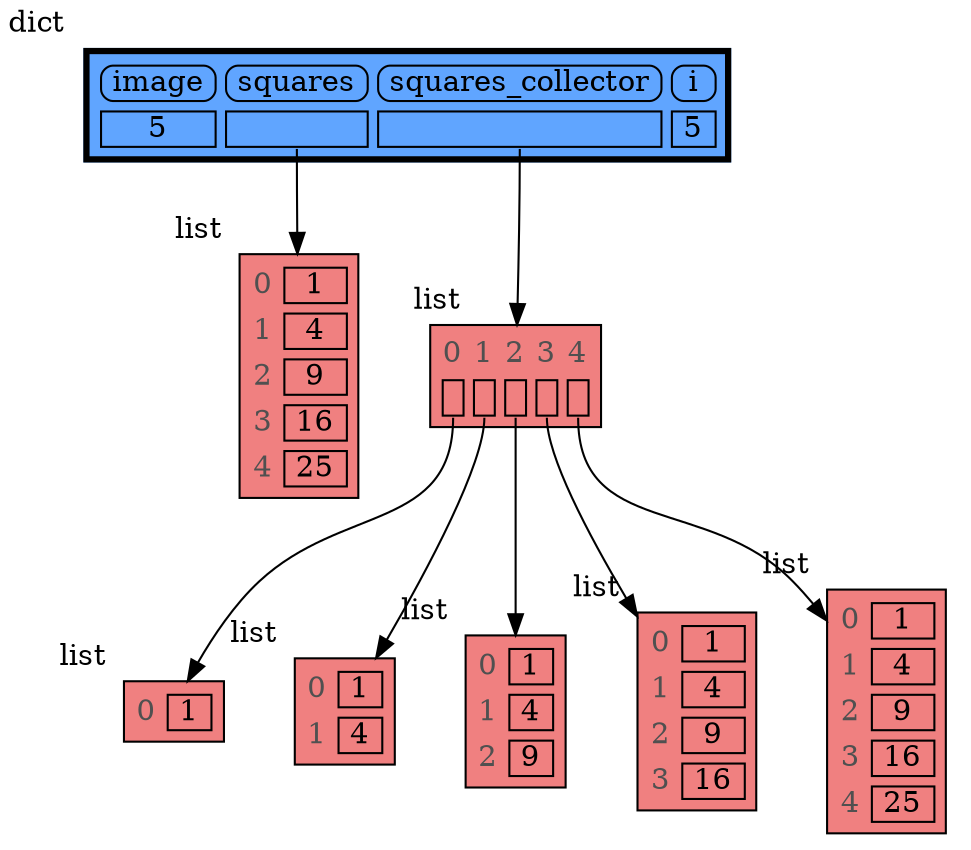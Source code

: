 digraph memory_graph {
	node [shape=plaintext]
	node128206555206208 [label=<
<TABLE BORDER="1" CELLBORDER="1" CELLSPACING="5" CELLPADDING="0" BGCOLOR="lightcoral" PORT="table">
    <TR><TD BORDER="0"><font color="#505050">0</font></TD><TD BORDER="1"> 1 </TD></TR>
    <TR><TD BORDER="0"><font color="#505050">1</font></TD><TD BORDER="1"> 4 </TD></TR>
    <TR><TD BORDER="0"><font color="#505050">2</font></TD><TD BORDER="1"> 9 </TD></TR>
    <TR><TD BORDER="0"><font color="#505050">3</font></TD><TD BORDER="1"> 16 </TD></TR>
    <TR><TD BORDER="0"><font color="#505050">4</font></TD><TD BORDER="1"> 25 </TD></TR>
</TABLE>
> xlabel=list]
	node128206545560320 [label=<
<TABLE BORDER="1" CELLBORDER="1" CELLSPACING="5" CELLPADDING="0" BGCOLOR="lightcoral" PORT="table">
    <TR><TD BORDER="0"><font color="#505050">0</font></TD><TD BORDER="1"> 1 </TD></TR>
</TABLE>
> xlabel=list]
	node128206542603136 [label=<
<TABLE BORDER="1" CELLBORDER="1" CELLSPACING="5" CELLPADDING="0" BGCOLOR="lightcoral" PORT="table">
    <TR><TD BORDER="0"><font color="#505050">0</font></TD><TD BORDER="1"> 1 </TD></TR>
    <TR><TD BORDER="0"><font color="#505050">1</font></TD><TD BORDER="1"> 4 </TD></TR>
</TABLE>
> xlabel=list]
	node128206540792384 [label=<
<TABLE BORDER="1" CELLBORDER="1" CELLSPACING="5" CELLPADDING="0" BGCOLOR="lightcoral" PORT="table">
    <TR><TD BORDER="0"><font color="#505050">0</font></TD><TD BORDER="1"> 1 </TD></TR>
    <TR><TD BORDER="0"><font color="#505050">1</font></TD><TD BORDER="1"> 4 </TD></TR>
    <TR><TD BORDER="0"><font color="#505050">2</font></TD><TD BORDER="1"> 9 </TD></TR>
</TABLE>
> xlabel=list]
	node128206540790080 [label=<
<TABLE BORDER="1" CELLBORDER="1" CELLSPACING="5" CELLPADDING="0" BGCOLOR="lightcoral" PORT="table">
    <TR><TD BORDER="0"><font color="#505050">0</font></TD><TD BORDER="1"> 1 </TD></TR>
    <TR><TD BORDER="0"><font color="#505050">1</font></TD><TD BORDER="1"> 4 </TD></TR>
    <TR><TD BORDER="0"><font color="#505050">2</font></TD><TD BORDER="1"> 9 </TD></TR>
    <TR><TD BORDER="0"><font color="#505050">3</font></TD><TD BORDER="1"> 16 </TD></TR>
</TABLE>
> xlabel=list]
	node128206540792768 [label=<
<TABLE BORDER="1" CELLBORDER="1" CELLSPACING="5" CELLPADDING="0" BGCOLOR="lightcoral" PORT="table">
    <TR><TD BORDER="0"><font color="#505050">0</font></TD><TD BORDER="1"> 1 </TD></TR>
    <TR><TD BORDER="0"><font color="#505050">1</font></TD><TD BORDER="1"> 4 </TD></TR>
    <TR><TD BORDER="0"><font color="#505050">2</font></TD><TD BORDER="1"> 9 </TD></TR>
    <TR><TD BORDER="0"><font color="#505050">3</font></TD><TD BORDER="1"> 16 </TD></TR>
    <TR><TD BORDER="0"><font color="#505050">4</font></TD><TD BORDER="1"> 25 </TD></TR>
</TABLE>
> xlabel=list]
	node128206555204416 [label=<
<TABLE BORDER="1" CELLBORDER="1" CELLSPACING="5" CELLPADDING="0" BGCOLOR="lightcoral" PORT="table">
    <TR><TD BORDER="0"><font color="#505050">0</font></TD><TD BORDER="0"><font color="#505050">1</font></TD><TD BORDER="0"><font color="#505050">2</font></TD><TD BORDER="0"><font color="#505050">3</font></TD><TD BORDER="0"><font color="#505050">4</font></TD></TR>
    <TR><TD BORDER="1" PORT="ref0"> </TD><TD BORDER="1" PORT="ref1"> </TD><TD BORDER="1" PORT="ref2"> </TD><TD BORDER="1" PORT="ref3"> </TD><TD BORDER="1" PORT="ref4"> </TD></TR>
</TABLE>
> xlabel=list]
	node128206555204416:ref0 -> node128206545560320:table [style=solid]
	node128206555204416:ref1 -> node128206542603136:table [style=solid]
	node128206555204416:ref2 -> node128206540792384:table [style=solid]
	node128206555204416:ref3 -> node128206540790080:table [style=solid]
	node128206555204416:ref4 -> node128206540792768:table [style=solid]
	node128206555520704 [label=<
<TABLE BORDER="3" CELLBORDER="1" CELLSPACING="5" CELLPADDING="0" BGCOLOR="#60a5ff" PORT="table">
    <TR><TD BORDER="1" STYLE="ROUNDED"> image </TD><TD BORDER="1" STYLE="ROUNDED"> squares </TD><TD BORDER="1" STYLE="ROUNDED"> squares_collector </TD><TD BORDER="1" STYLE="ROUNDED"> i </TD></TR>
    <TR><TD BORDER="1"> 5 </TD><TD BORDER="1" PORT="ref0"> </TD><TD BORDER="1" PORT="ref1"> </TD><TD BORDER="1"> 5 </TD></TR>
</TABLE>
> xlabel=dict]
	node128206555520704:ref0 -> node128206555206208:table [style=solid]
	node128206555520704:ref1 -> node128206555204416:table [style=solid]
subgraph { rank=same; node128206555206208 -> node128206555204416[weight=10, style=invis]; }
subgraph { rank=same; node128206545560320 -> node128206542603136 -> node128206540792384 -> node128206540790080 -> node128206540792768[weight=10, style=invis]; }
}
